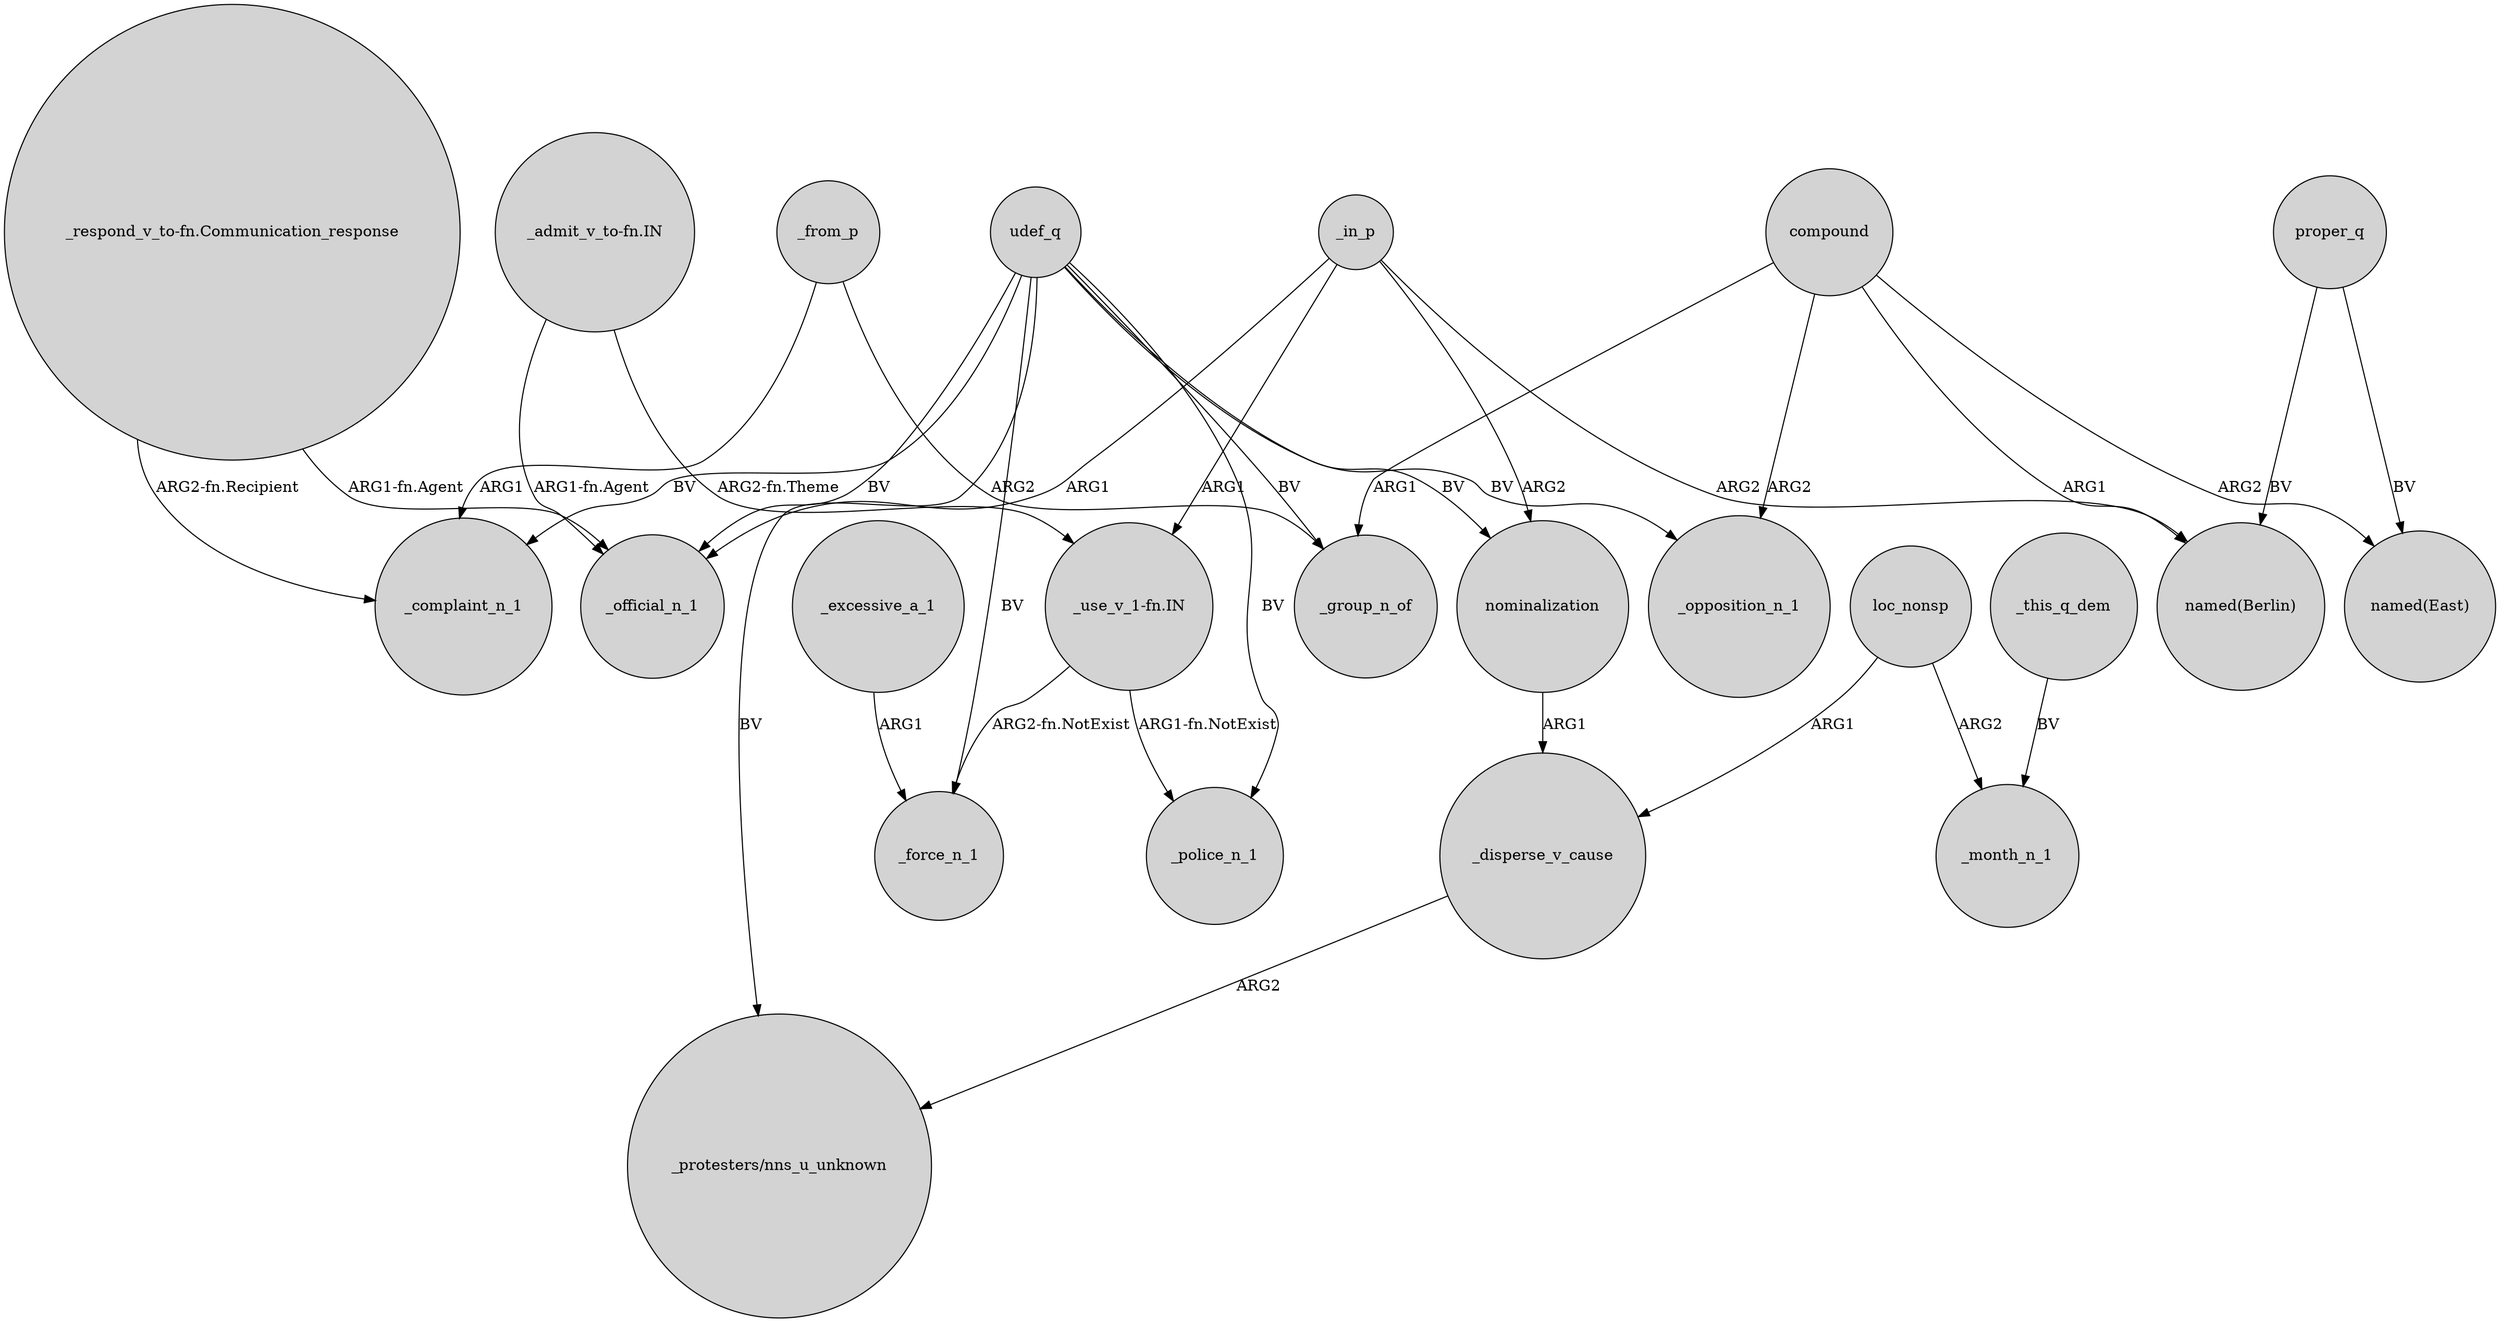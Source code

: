 digraph {
	node [shape=circle style=filled]
	udef_q -> _complaint_n_1 [label=BV]
	_excessive_a_1 -> _force_n_1 [label=ARG1]
	udef_q -> _force_n_1 [label=BV]
	"_respond_v_to-fn.Communication_response" -> _official_n_1 [label="ARG1-fn.Agent"]
	_this_q_dem -> _month_n_1 [label=BV]
	compound -> _opposition_n_1 [label=ARG2]
	_from_p -> _complaint_n_1 [label=ARG1]
	_in_p -> _official_n_1 [label=ARG1]
	udef_q -> "_protesters/nns_u_unknown" [label=BV]
	loc_nonsp -> _disperse_v_cause [label=ARG1]
	udef_q -> _police_n_1 [label=BV]
	udef_q -> _official_n_1 [label=BV]
	"_admit_v_to-fn.IN" -> _official_n_1 [label="ARG1-fn.Agent"]
	"_use_v_1-fn.IN" -> _police_n_1 [label="ARG1-fn.NotExist"]
	_in_p -> "_use_v_1-fn.IN" [label=ARG1]
	_disperse_v_cause -> "_protesters/nns_u_unknown" [label=ARG2]
	udef_q -> nominalization [label=BV]
	_in_p -> "named(Berlin)" [label=ARG2]
	"_respond_v_to-fn.Communication_response" -> _complaint_n_1 [label="ARG2-fn.Recipient"]
	"_admit_v_to-fn.IN" -> "_use_v_1-fn.IN" [label="ARG2-fn.Theme"]
	compound -> "named(Berlin)" [label=ARG1]
	loc_nonsp -> _month_n_1 [label=ARG2]
	proper_q -> "named(Berlin)" [label=BV]
	"_use_v_1-fn.IN" -> _force_n_1 [label="ARG2-fn.NotExist"]
	_in_p -> nominalization [label=ARG2]
	nominalization -> _disperse_v_cause [label=ARG1]
	proper_q -> "named(East)" [label=BV]
	udef_q -> _group_n_of [label=BV]
	compound -> _group_n_of [label=ARG1]
	udef_q -> _opposition_n_1 [label=BV]
	compound -> "named(East)" [label=ARG2]
	_from_p -> _group_n_of [label=ARG2]
}
